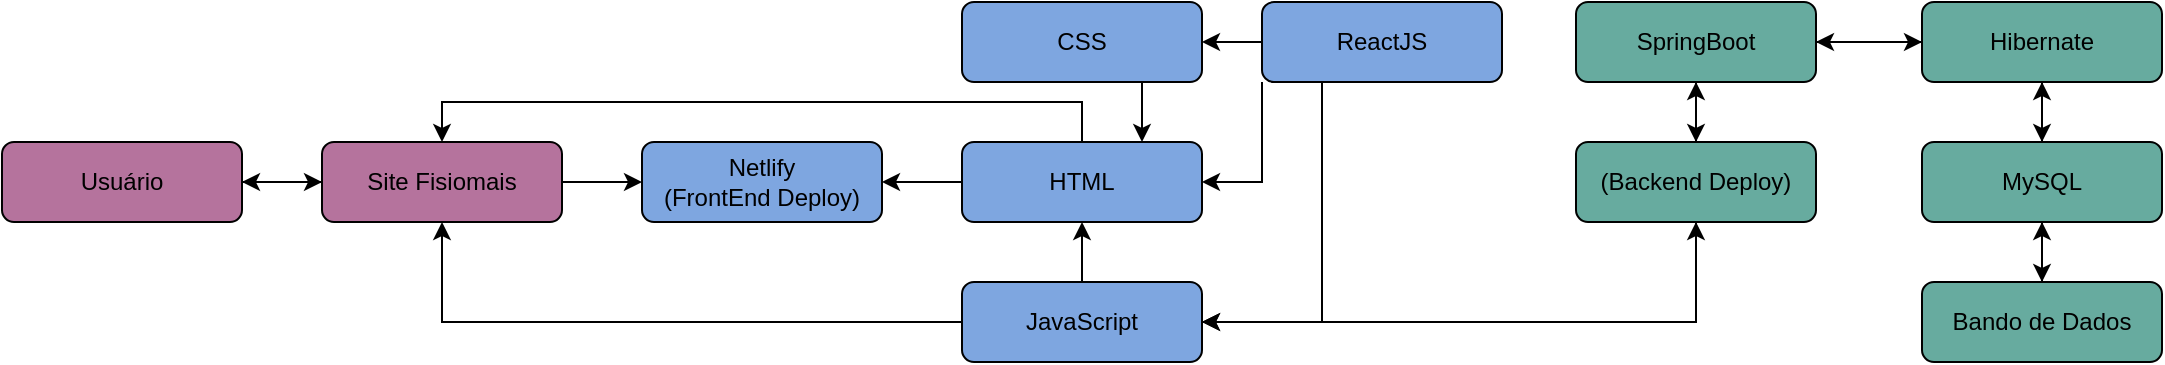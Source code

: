 <mxfile version="22.0.4" type="google">
  <diagram id="C5RBs43oDa-KdzZeNtuy" name="Page-1">
    <mxGraphModel grid="1" page="1" gridSize="10" guides="1" tooltips="1" connect="1" arrows="1" fold="1" pageScale="1" pageWidth="827" pageHeight="1169" math="0" shadow="0">
      <root>
        <mxCell id="WIyWlLk6GJQsqaUBKTNV-0" />
        <mxCell id="WIyWlLk6GJQsqaUBKTNV-1" parent="WIyWlLk6GJQsqaUBKTNV-0" />
        <mxCell id="XExuQBEskavp-WSLXp5w-5" value="" style="edgeStyle=orthogonalEdgeStyle;rounded=0;orthogonalLoop=1;jettySize=auto;html=1;" edge="1" parent="WIyWlLk6GJQsqaUBKTNV-1" source="WIyWlLk6GJQsqaUBKTNV-3" target="XExuQBEskavp-WSLXp5w-4">
          <mxGeometry relative="1" as="geometry" />
        </mxCell>
        <mxCell id="WIyWlLk6GJQsqaUBKTNV-3" value="Usuário" style="rounded=1;whiteSpace=wrap;html=1;fontSize=12;glass=0;strokeWidth=1;shadow=0;fillColor=#B5739D;" vertex="1" parent="WIyWlLk6GJQsqaUBKTNV-1">
          <mxGeometry x="40" y="160" width="120" height="40" as="geometry" />
        </mxCell>
        <mxCell id="XExuQBEskavp-WSLXp5w-7" value="" style="edgeStyle=orthogonalEdgeStyle;rounded=0;orthogonalLoop=1;jettySize=auto;html=1;" edge="1" parent="WIyWlLk6GJQsqaUBKTNV-1" source="XExuQBEskavp-WSLXp5w-4" target="XExuQBEskavp-WSLXp5w-6">
          <mxGeometry relative="1" as="geometry" />
        </mxCell>
        <mxCell id="XExuQBEskavp-WSLXp5w-46" style="edgeStyle=orthogonalEdgeStyle;rounded=0;orthogonalLoop=1;jettySize=auto;html=1;exitX=0;exitY=0.5;exitDx=0;exitDy=0;entryX=1;entryY=0.5;entryDx=0;entryDy=0;" edge="1" parent="WIyWlLk6GJQsqaUBKTNV-1" source="XExuQBEskavp-WSLXp5w-4" target="WIyWlLk6GJQsqaUBKTNV-3">
          <mxGeometry relative="1" as="geometry" />
        </mxCell>
        <mxCell id="XExuQBEskavp-WSLXp5w-4" value="Site Fisiomais" style="rounded=1;whiteSpace=wrap;html=1;fontSize=12;glass=0;strokeWidth=1;shadow=0;fillColor=#B5739D;" vertex="1" parent="WIyWlLk6GJQsqaUBKTNV-1">
          <mxGeometry x="200" y="160" width="120" height="40" as="geometry" />
        </mxCell>
        <mxCell id="XExuQBEskavp-WSLXp5w-6" value="Netlify&lt;br&gt;(FrontEnd Deploy)" style="rounded=1;whiteSpace=wrap;html=1;fontSize=12;glass=0;strokeWidth=1;shadow=0;fillColor=#7EA6E0;" vertex="1" parent="WIyWlLk6GJQsqaUBKTNV-1">
          <mxGeometry x="360" y="160" width="120" height="40" as="geometry" />
        </mxCell>
        <mxCell id="XExuQBEskavp-WSLXp5w-11" value="" style="edgeStyle=orthogonalEdgeStyle;rounded=0;orthogonalLoop=1;jettySize=auto;html=1;entryX=0.5;entryY=0;entryDx=0;entryDy=0;" edge="1" parent="WIyWlLk6GJQsqaUBKTNV-1" source="XExuQBEskavp-WSLXp5w-8" target="XExuQBEskavp-WSLXp5w-4">
          <mxGeometry relative="1" as="geometry">
            <Array as="points">
              <mxPoint x="580" y="140" />
              <mxPoint x="260" y="140" />
            </Array>
          </mxGeometry>
        </mxCell>
        <mxCell id="XExuQBEskavp-WSLXp5w-16" style="edgeStyle=orthogonalEdgeStyle;rounded=0;orthogonalLoop=1;jettySize=auto;html=1;exitX=0;exitY=0.5;exitDx=0;exitDy=0;entryX=1;entryY=0.5;entryDx=0;entryDy=0;" edge="1" parent="WIyWlLk6GJQsqaUBKTNV-1" source="XExuQBEskavp-WSLXp5w-8" target="XExuQBEskavp-WSLXp5w-6">
          <mxGeometry relative="1" as="geometry" />
        </mxCell>
        <mxCell id="XExuQBEskavp-WSLXp5w-8" value="HTML" style="rounded=1;whiteSpace=wrap;html=1;fontSize=12;glass=0;strokeWidth=1;shadow=0;fillColor=#7EA6E0;" vertex="1" parent="WIyWlLk6GJQsqaUBKTNV-1">
          <mxGeometry x="520" y="160" width="120" height="40" as="geometry" />
        </mxCell>
        <mxCell id="XExuQBEskavp-WSLXp5w-19" style="edgeStyle=orthogonalEdgeStyle;rounded=0;orthogonalLoop=1;jettySize=auto;html=1;exitX=0.75;exitY=1;exitDx=0;exitDy=0;entryX=0.75;entryY=0;entryDx=0;entryDy=0;" edge="1" parent="WIyWlLk6GJQsqaUBKTNV-1" source="XExuQBEskavp-WSLXp5w-10" target="XExuQBEskavp-WSLXp5w-8">
          <mxGeometry relative="1" as="geometry" />
        </mxCell>
        <mxCell id="XExuQBEskavp-WSLXp5w-10" value="CSS" style="rounded=1;whiteSpace=wrap;html=1;fontSize=12;glass=0;strokeWidth=1;shadow=0;fillColor=#7EA6E0;" vertex="1" parent="WIyWlLk6GJQsqaUBKTNV-1">
          <mxGeometry x="520" y="90" width="120" height="40" as="geometry" />
        </mxCell>
        <mxCell id="XExuQBEskavp-WSLXp5w-20" style="edgeStyle=orthogonalEdgeStyle;rounded=0;orthogonalLoop=1;jettySize=auto;html=1;exitX=0.5;exitY=0;exitDx=0;exitDy=0;entryX=0.5;entryY=1;entryDx=0;entryDy=0;" edge="1" parent="WIyWlLk6GJQsqaUBKTNV-1" source="XExuQBEskavp-WSLXp5w-12" target="XExuQBEskavp-WSLXp5w-8">
          <mxGeometry relative="1" as="geometry" />
        </mxCell>
        <mxCell id="XExuQBEskavp-WSLXp5w-21" style="edgeStyle=orthogonalEdgeStyle;rounded=0;orthogonalLoop=1;jettySize=auto;html=1;exitX=0;exitY=0.5;exitDx=0;exitDy=0;entryX=0.5;entryY=1;entryDx=0;entryDy=0;" edge="1" parent="WIyWlLk6GJQsqaUBKTNV-1" source="XExuQBEskavp-WSLXp5w-12" target="XExuQBEskavp-WSLXp5w-4">
          <mxGeometry relative="1" as="geometry" />
        </mxCell>
        <mxCell id="XExuQBEskavp-WSLXp5w-30" value="" style="edgeStyle=orthogonalEdgeStyle;rounded=0;orthogonalLoop=1;jettySize=auto;html=1;" edge="1" parent="WIyWlLk6GJQsqaUBKTNV-1" source="XExuQBEskavp-WSLXp5w-12" target="XExuQBEskavp-WSLXp5w-29">
          <mxGeometry relative="1" as="geometry" />
        </mxCell>
        <mxCell id="XExuQBEskavp-WSLXp5w-12" value="JavaScript" style="rounded=1;whiteSpace=wrap;html=1;fontSize=12;glass=0;strokeWidth=1;shadow=0;fillColor=#7EA6E0;" vertex="1" parent="WIyWlLk6GJQsqaUBKTNV-1">
          <mxGeometry x="520" y="230" width="120" height="40" as="geometry" />
        </mxCell>
        <mxCell id="XExuQBEskavp-WSLXp5w-24" style="edgeStyle=orthogonalEdgeStyle;rounded=0;orthogonalLoop=1;jettySize=auto;html=1;exitX=0;exitY=0.5;exitDx=0;exitDy=0;entryX=1;entryY=0.5;entryDx=0;entryDy=0;" edge="1" parent="WIyWlLk6GJQsqaUBKTNV-1" source="XExuQBEskavp-WSLXp5w-22" target="XExuQBEskavp-WSLXp5w-10">
          <mxGeometry relative="1" as="geometry" />
        </mxCell>
        <mxCell id="XExuQBEskavp-WSLXp5w-26" style="edgeStyle=orthogonalEdgeStyle;rounded=0;orthogonalLoop=1;jettySize=auto;html=1;exitX=0;exitY=1;exitDx=0;exitDy=0;entryX=1;entryY=0.5;entryDx=0;entryDy=0;" edge="1" parent="WIyWlLk6GJQsqaUBKTNV-1" source="XExuQBEskavp-WSLXp5w-22" target="XExuQBEskavp-WSLXp5w-8">
          <mxGeometry relative="1" as="geometry" />
        </mxCell>
        <mxCell id="XExuQBEskavp-WSLXp5w-27" style="edgeStyle=orthogonalEdgeStyle;rounded=0;orthogonalLoop=1;jettySize=auto;html=1;exitX=0.25;exitY=1;exitDx=0;exitDy=0;" edge="1" parent="WIyWlLk6GJQsqaUBKTNV-1" source="XExuQBEskavp-WSLXp5w-22">
          <mxGeometry relative="1" as="geometry">
            <mxPoint x="640" y="250" as="targetPoint" />
            <Array as="points">
              <mxPoint x="700" y="250" />
              <mxPoint x="640" y="250" />
            </Array>
          </mxGeometry>
        </mxCell>
        <mxCell id="XExuQBEskavp-WSLXp5w-22" value="ReactJS" style="rounded=1;whiteSpace=wrap;html=1;fontSize=12;glass=0;strokeWidth=1;shadow=0;fillColor=#7EA6E0;" vertex="1" parent="WIyWlLk6GJQsqaUBKTNV-1">
          <mxGeometry x="670" y="90" width="120" height="40" as="geometry" />
        </mxCell>
        <mxCell id="XExuQBEskavp-WSLXp5w-34" value="" style="edgeStyle=orthogonalEdgeStyle;rounded=0;orthogonalLoop=1;jettySize=auto;html=1;" edge="1" parent="WIyWlLk6GJQsqaUBKTNV-1" source="XExuQBEskavp-WSLXp5w-29" target="XExuQBEskavp-WSLXp5w-33">
          <mxGeometry relative="1" as="geometry" />
        </mxCell>
        <mxCell id="XExuQBEskavp-WSLXp5w-45" style="edgeStyle=orthogonalEdgeStyle;rounded=0;orthogonalLoop=1;jettySize=auto;html=1;exitX=0.5;exitY=1;exitDx=0;exitDy=0;entryX=1;entryY=0.5;entryDx=0;entryDy=0;" edge="1" parent="WIyWlLk6GJQsqaUBKTNV-1" source="XExuQBEskavp-WSLXp5w-29" target="XExuQBEskavp-WSLXp5w-12">
          <mxGeometry relative="1" as="geometry" />
        </mxCell>
        <mxCell id="XExuQBEskavp-WSLXp5w-29" value="(Backend Deploy)" style="rounded=1;whiteSpace=wrap;html=1;fontSize=12;glass=0;strokeWidth=1;shadow=0;fillColor=#67AB9F;" vertex="1" parent="WIyWlLk6GJQsqaUBKTNV-1">
          <mxGeometry x="827" y="160" width="120" height="40" as="geometry" />
        </mxCell>
        <mxCell id="XExuQBEskavp-WSLXp5w-36" value="" style="edgeStyle=orthogonalEdgeStyle;rounded=0;orthogonalLoop=1;jettySize=auto;html=1;" edge="1" parent="WIyWlLk6GJQsqaUBKTNV-1" source="XExuQBEskavp-WSLXp5w-33" target="XExuQBEskavp-WSLXp5w-35">
          <mxGeometry relative="1" as="geometry" />
        </mxCell>
        <mxCell id="XExuQBEskavp-WSLXp5w-44" style="edgeStyle=orthogonalEdgeStyle;rounded=0;orthogonalLoop=1;jettySize=auto;html=1;exitX=0.5;exitY=1;exitDx=0;exitDy=0;entryX=0.5;entryY=0;entryDx=0;entryDy=0;" edge="1" parent="WIyWlLk6GJQsqaUBKTNV-1" source="XExuQBEskavp-WSLXp5w-33" target="XExuQBEskavp-WSLXp5w-29">
          <mxGeometry relative="1" as="geometry" />
        </mxCell>
        <mxCell id="XExuQBEskavp-WSLXp5w-33" value="SpringBoot" style="rounded=1;whiteSpace=wrap;html=1;fontSize=12;glass=0;strokeWidth=1;shadow=0;fillColor=#67AB9F;" vertex="1" parent="WIyWlLk6GJQsqaUBKTNV-1">
          <mxGeometry x="827" y="90" width="120" height="40" as="geometry" />
        </mxCell>
        <mxCell id="XExuQBEskavp-WSLXp5w-38" value="" style="edgeStyle=orthogonalEdgeStyle;rounded=0;orthogonalLoop=1;jettySize=auto;html=1;" edge="1" parent="WIyWlLk6GJQsqaUBKTNV-1" source="XExuQBEskavp-WSLXp5w-35" target="XExuQBEskavp-WSLXp5w-37">
          <mxGeometry relative="1" as="geometry" />
        </mxCell>
        <mxCell id="XExuQBEskavp-WSLXp5w-43" style="edgeStyle=orthogonalEdgeStyle;rounded=0;orthogonalLoop=1;jettySize=auto;html=1;exitX=0;exitY=0.5;exitDx=0;exitDy=0;entryX=1;entryY=0.5;entryDx=0;entryDy=0;" edge="1" parent="WIyWlLk6GJQsqaUBKTNV-1" source="XExuQBEskavp-WSLXp5w-35" target="XExuQBEskavp-WSLXp5w-33">
          <mxGeometry relative="1" as="geometry" />
        </mxCell>
        <mxCell id="XExuQBEskavp-WSLXp5w-35" value="Hibernate" style="rounded=1;whiteSpace=wrap;html=1;fontSize=12;glass=0;strokeWidth=1;shadow=0;fillColor=#67AB9F;" vertex="1" parent="WIyWlLk6GJQsqaUBKTNV-1">
          <mxGeometry x="1000" y="90" width="120" height="40" as="geometry" />
        </mxCell>
        <mxCell id="XExuQBEskavp-WSLXp5w-40" value="" style="edgeStyle=orthogonalEdgeStyle;rounded=0;orthogonalLoop=1;jettySize=auto;html=1;" edge="1" parent="WIyWlLk6GJQsqaUBKTNV-1" source="XExuQBEskavp-WSLXp5w-37" target="XExuQBEskavp-WSLXp5w-39">
          <mxGeometry relative="1" as="geometry" />
        </mxCell>
        <mxCell id="XExuQBEskavp-WSLXp5w-42" style="edgeStyle=orthogonalEdgeStyle;rounded=0;orthogonalLoop=1;jettySize=auto;html=1;exitX=0.5;exitY=0;exitDx=0;exitDy=0;entryX=0.5;entryY=1;entryDx=0;entryDy=0;" edge="1" parent="WIyWlLk6GJQsqaUBKTNV-1" source="XExuQBEskavp-WSLXp5w-37" target="XExuQBEskavp-WSLXp5w-35">
          <mxGeometry relative="1" as="geometry" />
        </mxCell>
        <mxCell id="XExuQBEskavp-WSLXp5w-37" value="MySQL" style="rounded=1;whiteSpace=wrap;html=1;fontSize=12;glass=0;strokeWidth=1;shadow=0;fillColor=#67AB9F;" vertex="1" parent="WIyWlLk6GJQsqaUBKTNV-1">
          <mxGeometry x="1000" y="160" width="120" height="40" as="geometry" />
        </mxCell>
        <mxCell id="XExuQBEskavp-WSLXp5w-41" style="edgeStyle=orthogonalEdgeStyle;rounded=0;orthogonalLoop=1;jettySize=auto;html=1;exitX=0.5;exitY=0;exitDx=0;exitDy=0;entryX=0.5;entryY=1;entryDx=0;entryDy=0;" edge="1" parent="WIyWlLk6GJQsqaUBKTNV-1" source="XExuQBEskavp-WSLXp5w-39" target="XExuQBEskavp-WSLXp5w-37">
          <mxGeometry relative="1" as="geometry" />
        </mxCell>
        <mxCell id="XExuQBEskavp-WSLXp5w-39" value="Bando de Dados" style="rounded=1;whiteSpace=wrap;html=1;fontSize=12;glass=0;strokeWidth=1;shadow=0;fillColor=#67AB9F;" vertex="1" parent="WIyWlLk6GJQsqaUBKTNV-1">
          <mxGeometry x="1000" y="230" width="120" height="40" as="geometry" />
        </mxCell>
      </root>
    </mxGraphModel>
  </diagram>
</mxfile>
